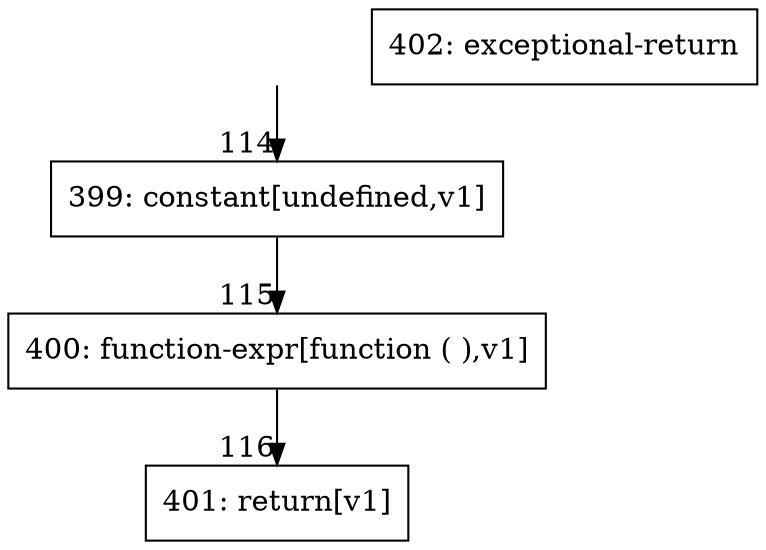 digraph {
rankdir="TD"
BB_entry6[shape=none,label=""];
BB_entry6 -> BB114 [tailport=s, headport=n, headlabel="    114"]
BB114 [shape=record label="{399: constant[undefined,v1]}" ] 
BB114 -> BB115 [tailport=s, headport=n, headlabel="      115"]
BB115 [shape=record label="{400: function-expr[function ( ),v1]}" ] 
BB115 -> BB116 [tailport=s, headport=n, headlabel="      116"]
BB116 [shape=record label="{401: return[v1]}" ] 
BB117 [shape=record label="{402: exceptional-return}" ] 
//#$~ 329
}
